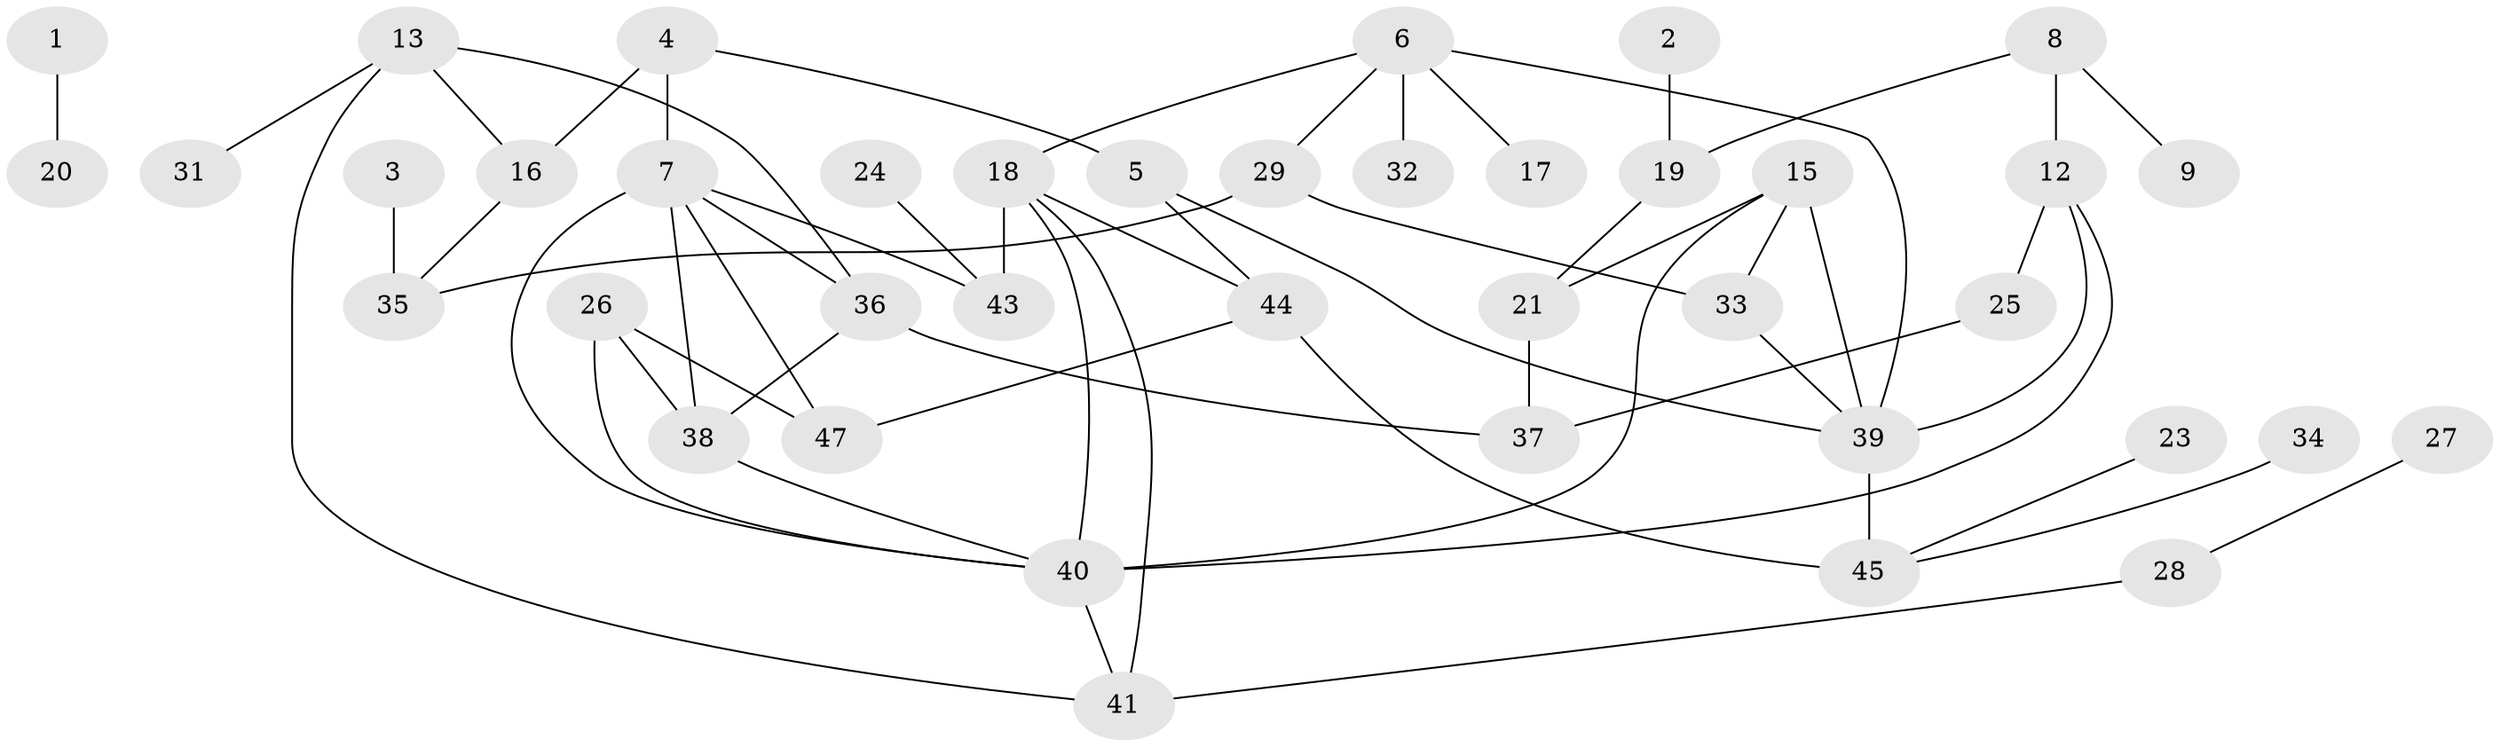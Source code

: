 // original degree distribution, {1: 0.23376623376623376, 3: 0.23376623376623376, 2: 0.22077922077922077, 4: 0.12987012987012986, 5: 0.07792207792207792, 6: 0.012987012987012988, 0: 0.09090909090909091}
// Generated by graph-tools (version 1.1) at 2025/35/03/04/25 23:35:53]
// undirected, 40 vertices, 58 edges
graph export_dot {
  node [color=gray90,style=filled];
  1;
  2;
  3;
  4;
  5;
  6;
  7;
  8;
  9;
  12;
  13;
  15;
  16;
  17;
  18;
  19;
  20;
  21;
  23;
  24;
  25;
  26;
  27;
  28;
  29;
  31;
  32;
  33;
  34;
  35;
  36;
  37;
  38;
  39;
  40;
  41;
  43;
  44;
  45;
  47;
  1 -- 20 [weight=1.0];
  2 -- 19 [weight=1.0];
  3 -- 35 [weight=1.0];
  4 -- 5 [weight=1.0];
  4 -- 7 [weight=1.0];
  4 -- 16 [weight=1.0];
  5 -- 39 [weight=1.0];
  5 -- 44 [weight=1.0];
  6 -- 17 [weight=1.0];
  6 -- 18 [weight=1.0];
  6 -- 29 [weight=1.0];
  6 -- 32 [weight=2.0];
  6 -- 39 [weight=2.0];
  7 -- 36 [weight=1.0];
  7 -- 38 [weight=1.0];
  7 -- 40 [weight=1.0];
  7 -- 43 [weight=1.0];
  7 -- 47 [weight=1.0];
  8 -- 9 [weight=1.0];
  8 -- 12 [weight=1.0];
  8 -- 19 [weight=1.0];
  12 -- 25 [weight=1.0];
  12 -- 39 [weight=1.0];
  12 -- 40 [weight=1.0];
  13 -- 16 [weight=1.0];
  13 -- 31 [weight=1.0];
  13 -- 36 [weight=1.0];
  13 -- 41 [weight=1.0];
  15 -- 21 [weight=1.0];
  15 -- 33 [weight=1.0];
  15 -- 39 [weight=1.0];
  15 -- 40 [weight=1.0];
  16 -- 35 [weight=1.0];
  18 -- 40 [weight=1.0];
  18 -- 41 [weight=1.0];
  18 -- 43 [weight=1.0];
  18 -- 44 [weight=1.0];
  19 -- 21 [weight=1.0];
  21 -- 37 [weight=1.0];
  23 -- 45 [weight=1.0];
  24 -- 43 [weight=1.0];
  25 -- 37 [weight=1.0];
  26 -- 38 [weight=1.0];
  26 -- 40 [weight=1.0];
  26 -- 47 [weight=1.0];
  27 -- 28 [weight=1.0];
  28 -- 41 [weight=1.0];
  29 -- 33 [weight=1.0];
  29 -- 35 [weight=1.0];
  33 -- 39 [weight=1.0];
  34 -- 45 [weight=1.0];
  36 -- 37 [weight=1.0];
  36 -- 38 [weight=1.0];
  38 -- 40 [weight=1.0];
  39 -- 45 [weight=1.0];
  40 -- 41 [weight=1.0];
  44 -- 45 [weight=2.0];
  44 -- 47 [weight=1.0];
}
